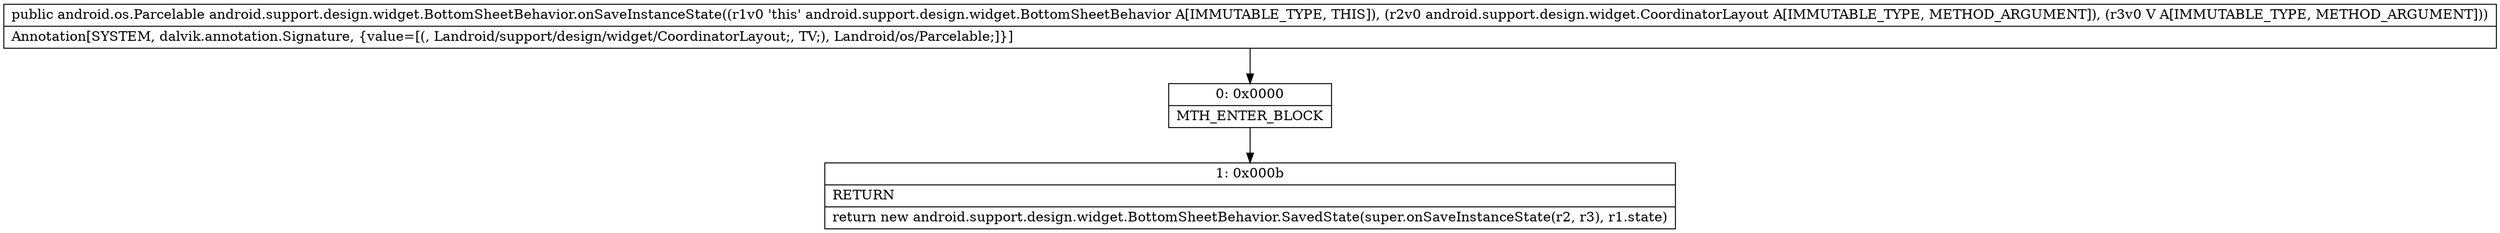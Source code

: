 digraph "CFG forandroid.support.design.widget.BottomSheetBehavior.onSaveInstanceState(Landroid\/support\/design\/widget\/CoordinatorLayout;Landroid\/view\/View;)Landroid\/os\/Parcelable;" {
Node_0 [shape=record,label="{0\:\ 0x0000|MTH_ENTER_BLOCK\l}"];
Node_1 [shape=record,label="{1\:\ 0x000b|RETURN\l|return new android.support.design.widget.BottomSheetBehavior.SavedState(super.onSaveInstanceState(r2, r3), r1.state)\l}"];
MethodNode[shape=record,label="{public android.os.Parcelable android.support.design.widget.BottomSheetBehavior.onSaveInstanceState((r1v0 'this' android.support.design.widget.BottomSheetBehavior A[IMMUTABLE_TYPE, THIS]), (r2v0 android.support.design.widget.CoordinatorLayout A[IMMUTABLE_TYPE, METHOD_ARGUMENT]), (r3v0 V A[IMMUTABLE_TYPE, METHOD_ARGUMENT]))  | Annotation[SYSTEM, dalvik.annotation.Signature, \{value=[(, Landroid\/support\/design\/widget\/CoordinatorLayout;, TV;), Landroid\/os\/Parcelable;]\}]\l}"];
MethodNode -> Node_0;
Node_0 -> Node_1;
}

